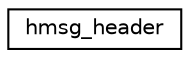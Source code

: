 digraph G
{
  edge [fontname="Helvetica",fontsize="10",labelfontname="Helvetica",labelfontsize="10"];
  node [fontname="Helvetica",fontsize="10",shape=record];
  rankdir="LR";
  Node1 [label="hmsg_header",height=0.2,width=0.4,color="black", fillcolor="white", style="filled",URL="$structhmsg__header.html"];
}
